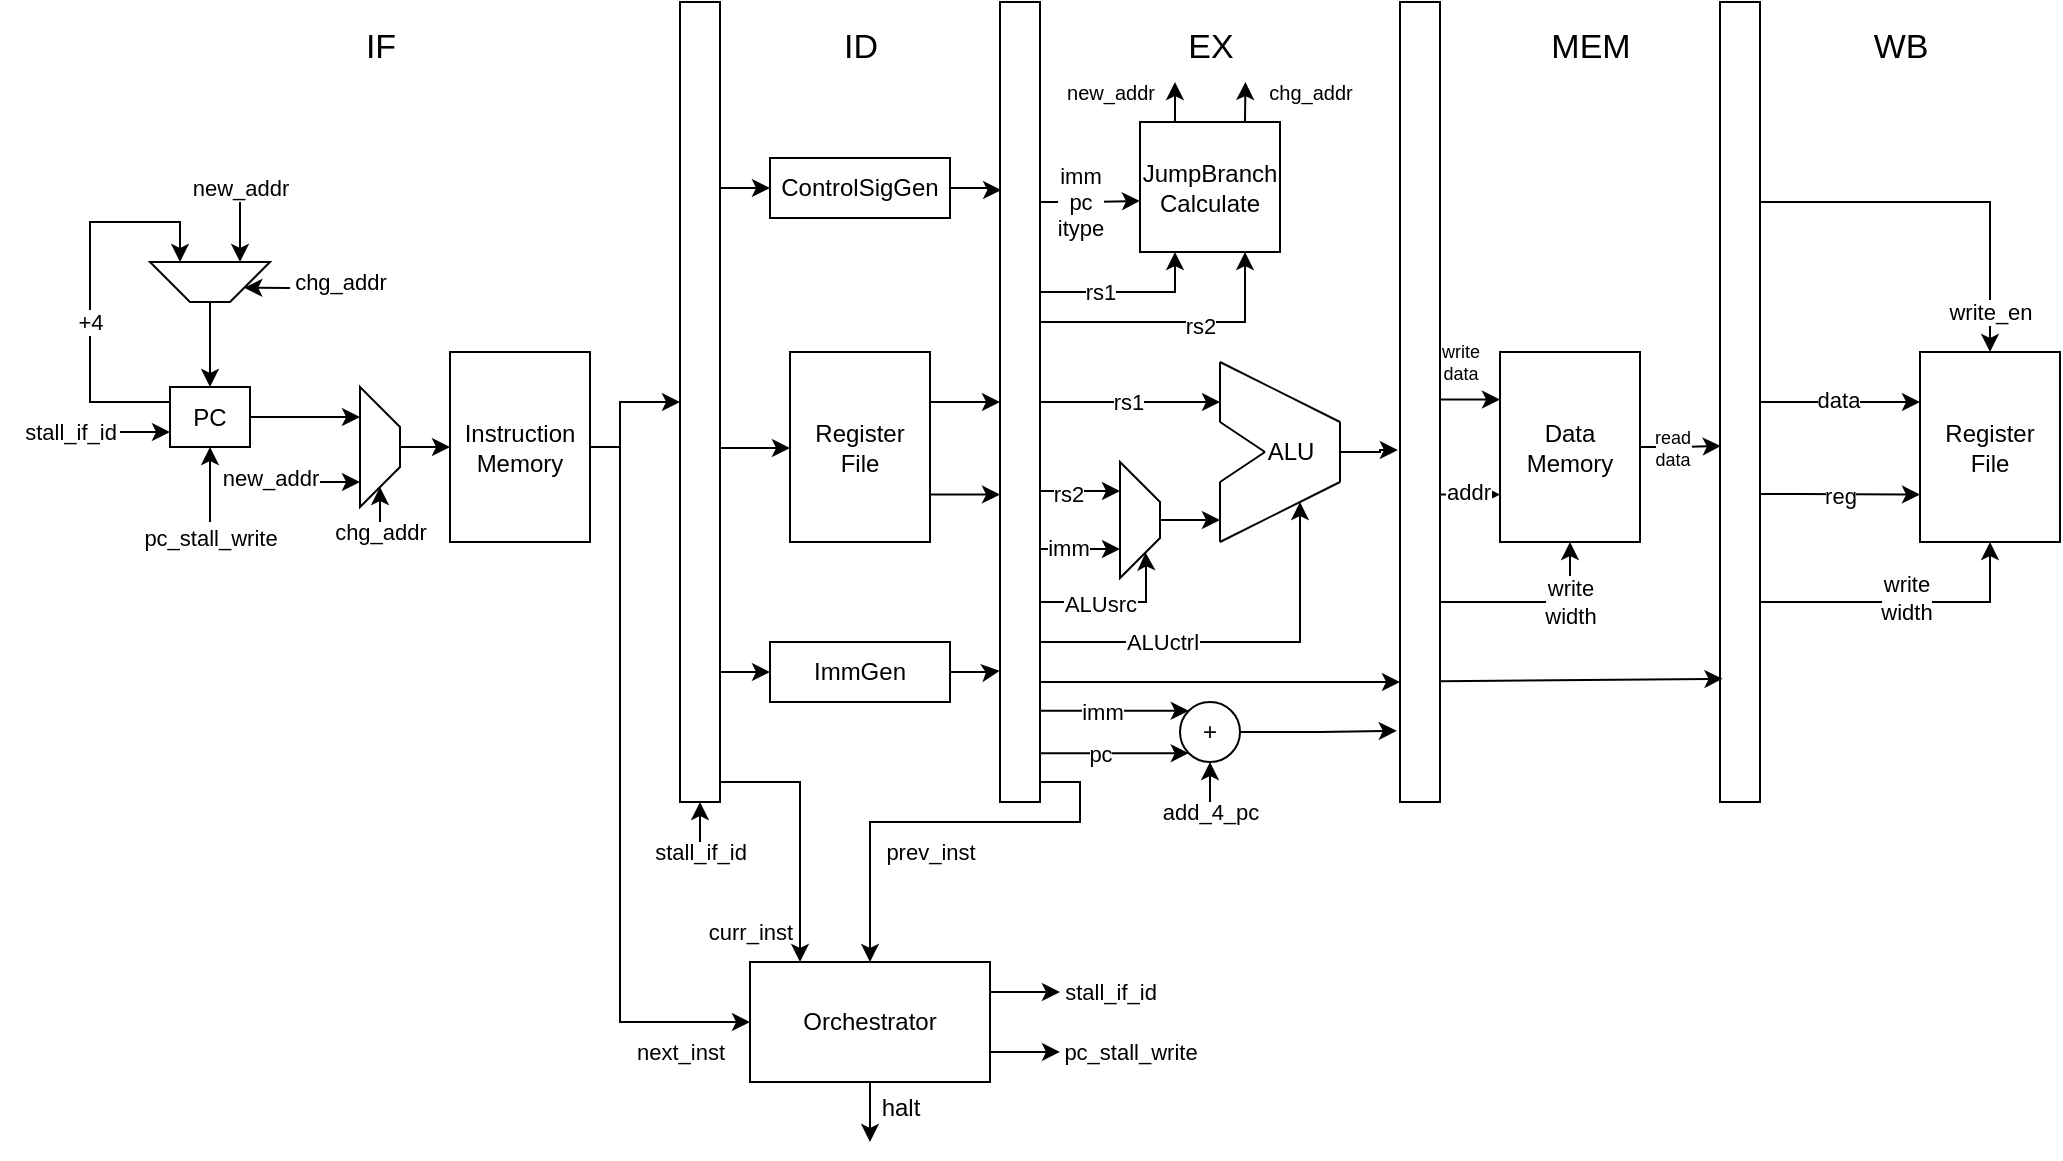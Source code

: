 <mxfile version="22.1.18" type="device" pages="2">
  <diagram name="Page-1" id="x3NtChPYdPju96cAT3KT">
    <mxGraphModel dx="1195" dy="706" grid="1" gridSize="10" guides="1" tooltips="1" connect="1" arrows="1" fold="1" page="1" pageScale="1" pageWidth="850" pageHeight="1100" math="0" shadow="0">
      <root>
        <mxCell id="0" />
        <mxCell id="1" parent="0" />
        <mxCell id="_CwGQs3CNdG5-pA4h3Yu-5" style="edgeStyle=orthogonalEdgeStyle;rounded=0;orthogonalLoop=1;jettySize=auto;html=1;entryX=0.75;entryY=1;entryDx=0;entryDy=0;" parent="1" source="_CwGQs3CNdG5-pA4h3Yu-2" target="_CwGQs3CNdG5-pA4h3Yu-3" edge="1">
          <mxGeometry relative="1" as="geometry">
            <Array as="points">
              <mxPoint x="85" y="360" />
              <mxPoint x="85" y="270" />
              <mxPoint x="130" y="270" />
            </Array>
          </mxGeometry>
        </mxCell>
        <mxCell id="_CwGQs3CNdG5-pA4h3Yu-6" value="+4" style="edgeLabel;html=1;align=center;verticalAlign=middle;resizable=0;points=[];" parent="_CwGQs3CNdG5-pA4h3Yu-5" vertex="1" connectable="0">
          <mxGeometry x="-0.172" relative="1" as="geometry">
            <mxPoint as="offset" />
          </mxGeometry>
        </mxCell>
        <mxCell id="_CwGQs3CNdG5-pA4h3Yu-17" style="edgeStyle=orthogonalEdgeStyle;rounded=0;orthogonalLoop=1;jettySize=auto;html=1;entryX=0.25;entryY=1;entryDx=0;entryDy=0;" parent="1" source="_CwGQs3CNdG5-pA4h3Yu-2" target="_CwGQs3CNdG5-pA4h3Yu-15" edge="1">
          <mxGeometry relative="1" as="geometry" />
        </mxCell>
        <mxCell id="_CwGQs3CNdG5-pA4h3Yu-2" value="PC" style="rounded=0;whiteSpace=wrap;html=1;" parent="1" vertex="1">
          <mxGeometry x="125" y="352.5" width="40" height="30" as="geometry" />
        </mxCell>
        <mxCell id="_CwGQs3CNdG5-pA4h3Yu-14" style="edgeStyle=orthogonalEdgeStyle;rounded=0;orthogonalLoop=1;jettySize=auto;html=1;entryX=0.5;entryY=0;entryDx=0;entryDy=0;" parent="1" source="_CwGQs3CNdG5-pA4h3Yu-3" target="_CwGQs3CNdG5-pA4h3Yu-2" edge="1">
          <mxGeometry relative="1" as="geometry" />
        </mxCell>
        <mxCell id="_CwGQs3CNdG5-pA4h3Yu-3" value="" style="shape=trapezoid;perimeter=trapezoidPerimeter;whiteSpace=wrap;html=1;fixedSize=1;direction=west;" parent="1" vertex="1">
          <mxGeometry x="115" y="290" width="60" height="20" as="geometry" />
        </mxCell>
        <mxCell id="_CwGQs3CNdG5-pA4h3Yu-8" value="" style="endArrow=classic;html=1;rounded=0;entryX=0;entryY=0.75;entryDx=0;entryDy=0;" parent="1" target="_CwGQs3CNdG5-pA4h3Yu-2" edge="1">
          <mxGeometry width="50" height="50" relative="1" as="geometry">
            <mxPoint x="100" y="375" as="sourcePoint" />
            <mxPoint x="125" y="430" as="targetPoint" />
          </mxGeometry>
        </mxCell>
        <mxCell id="_CwGQs3CNdG5-pA4h3Yu-10" value="" style="endArrow=classic;html=1;rounded=0;entryX=0.25;entryY=1;entryDx=0;entryDy=0;" parent="1" target="_CwGQs3CNdG5-pA4h3Yu-3" edge="1">
          <mxGeometry width="50" height="50" relative="1" as="geometry">
            <mxPoint x="160" y="260" as="sourcePoint" />
            <mxPoint x="295" y="260" as="targetPoint" />
          </mxGeometry>
        </mxCell>
        <mxCell id="_CwGQs3CNdG5-pA4h3Yu-11" value="&lt;font style=&quot;font-size: 11px;&quot;&gt;new_addr&lt;/font&gt;" style="text;html=1;align=center;verticalAlign=middle;resizable=0;points=[];autosize=1;strokeColor=none;fillColor=none;fontSize=11;" parent="1" vertex="1">
          <mxGeometry x="125" y="238" width="70" height="30" as="geometry" />
        </mxCell>
        <mxCell id="_CwGQs3CNdG5-pA4h3Yu-12" value="" style="endArrow=classic;html=1;rounded=0;entryX=0;entryY=0.25;entryDx=0;entryDy=0;" parent="1" target="_CwGQs3CNdG5-pA4h3Yu-3" edge="1">
          <mxGeometry width="50" height="50" relative="1" as="geometry">
            <mxPoint x="185" y="303" as="sourcePoint" />
            <mxPoint x="295" y="260" as="targetPoint" />
          </mxGeometry>
        </mxCell>
        <mxCell id="_CwGQs3CNdG5-pA4h3Yu-13" value="&lt;font style=&quot;font-size: 11px;&quot;&gt;chg_addr&lt;/font&gt;" style="text;html=1;align=center;verticalAlign=middle;resizable=0;points=[];autosize=1;strokeColor=none;fillColor=none;" parent="1" vertex="1">
          <mxGeometry x="175" y="285" width="70" height="30" as="geometry" />
        </mxCell>
        <mxCell id="_CwGQs3CNdG5-pA4h3Yu-24" style="edgeStyle=orthogonalEdgeStyle;rounded=0;orthogonalLoop=1;jettySize=auto;html=1;" parent="1" source="_CwGQs3CNdG5-pA4h3Yu-15" target="_CwGQs3CNdG5-pA4h3Yu-23" edge="1">
          <mxGeometry relative="1" as="geometry" />
        </mxCell>
        <mxCell id="_CwGQs3CNdG5-pA4h3Yu-15" value="" style="shape=trapezoid;perimeter=trapezoidPerimeter;whiteSpace=wrap;html=1;fixedSize=1;direction=south;" parent="1" vertex="1">
          <mxGeometry x="220" y="352.5" width="20" height="60" as="geometry" />
        </mxCell>
        <mxCell id="_CwGQs3CNdG5-pA4h3Yu-18" value="" style="endArrow=classic;html=1;rounded=0;entryX=1;entryY=0.5;entryDx=0;entryDy=0;" parent="1" target="_CwGQs3CNdG5-pA4h3Yu-15" edge="1">
          <mxGeometry width="50" height="50" relative="1" as="geometry">
            <mxPoint x="230" y="420" as="sourcePoint" />
            <mxPoint x="179.997" y="517.143" as="targetPoint" />
          </mxGeometry>
        </mxCell>
        <mxCell id="_CwGQs3CNdG5-pA4h3Yu-20" value="&lt;font style=&quot;font-size: 11px;&quot;&gt;chg_addr&lt;/font&gt;" style="text;html=1;align=center;verticalAlign=middle;resizable=0;points=[];autosize=1;strokeColor=none;fillColor=none;" parent="1" vertex="1">
          <mxGeometry x="195" y="410" width="70" height="30" as="geometry" />
        </mxCell>
        <mxCell id="_CwGQs3CNdG5-pA4h3Yu-22" value="&lt;font style=&quot;font-size: 11px;&quot;&gt;new_addr&lt;/font&gt;" style="text;html=1;align=center;verticalAlign=middle;resizable=0;points=[];autosize=1;strokeColor=none;fillColor=none;fontSize=11;" parent="1" vertex="1">
          <mxGeometry x="140" y="382.5" width="70" height="30" as="geometry" />
        </mxCell>
        <mxCell id="_CwGQs3CNdG5-pA4h3Yu-53" style="edgeStyle=orthogonalEdgeStyle;rounded=0;orthogonalLoop=1;jettySize=auto;html=1;" parent="1" source="_CwGQs3CNdG5-pA4h3Yu-23" target="_CwGQs3CNdG5-pA4h3Yu-46" edge="1">
          <mxGeometry relative="1" as="geometry">
            <Array as="points">
              <mxPoint x="350" y="383" />
              <mxPoint x="350" y="360" />
            </Array>
          </mxGeometry>
        </mxCell>
        <mxCell id="_CwGQs3CNdG5-pA4h3Yu-54" style="edgeStyle=orthogonalEdgeStyle;rounded=0;orthogonalLoop=1;jettySize=auto;html=1;exitX=1;exitY=0.5;exitDx=0;exitDy=0;entryX=0;entryY=0.5;entryDx=0;entryDy=0;" parent="1" source="_CwGQs3CNdG5-pA4h3Yu-23" target="_CwGQs3CNdG5-pA4h3Yu-52" edge="1">
          <mxGeometry relative="1" as="geometry">
            <Array as="points">
              <mxPoint x="350" y="383" />
              <mxPoint x="350" y="670" />
            </Array>
          </mxGeometry>
        </mxCell>
        <mxCell id="_CwGQs3CNdG5-pA4h3Yu-23" value="Instruction&lt;br&gt;Memory" style="rounded=0;whiteSpace=wrap;html=1;" parent="1" vertex="1">
          <mxGeometry x="265" y="335" width="70" height="95" as="geometry" />
        </mxCell>
        <mxCell id="_CwGQs3CNdG5-pA4h3Yu-71" style="edgeStyle=orthogonalEdgeStyle;rounded=0;orthogonalLoop=1;jettySize=auto;html=1;exitX=1;exitY=0.25;exitDx=0;exitDy=0;" parent="1" source="_CwGQs3CNdG5-pA4h3Yu-25" target="_CwGQs3CNdG5-pA4h3Yu-47" edge="1">
          <mxGeometry relative="1" as="geometry">
            <Array as="points">
              <mxPoint x="500" y="360" />
            </Array>
          </mxGeometry>
        </mxCell>
        <mxCell id="_CwGQs3CNdG5-pA4h3Yu-25" value="Register&lt;br&gt;File" style="rounded=0;whiteSpace=wrap;html=1;" parent="1" vertex="1">
          <mxGeometry x="435" y="335" width="70" height="95" as="geometry" />
        </mxCell>
        <mxCell id="_CwGQs3CNdG5-pA4h3Yu-26" value="ControlSigGen" style="rounded=0;whiteSpace=wrap;html=1;" parent="1" vertex="1">
          <mxGeometry x="425" y="238" width="90" height="30" as="geometry" />
        </mxCell>
        <mxCell id="_CwGQs3CNdG5-pA4h3Yu-27" value="ImmGen" style="rounded=0;whiteSpace=wrap;html=1;" parent="1" vertex="1">
          <mxGeometry x="425" y="480" width="90" height="30" as="geometry" />
        </mxCell>
        <mxCell id="_CwGQs3CNdG5-pA4h3Yu-38" value="" style="group" parent="1" vertex="1" connectable="0">
          <mxGeometry x="650" y="340" width="60" height="90" as="geometry" />
        </mxCell>
        <mxCell id="_CwGQs3CNdG5-pA4h3Yu-29" value="" style="endArrow=none;html=1;rounded=0;" parent="_CwGQs3CNdG5-pA4h3Yu-38" edge="1">
          <mxGeometry width="50" height="50" relative="1" as="geometry">
            <mxPoint x="4.263e-13" y="90" as="sourcePoint" />
            <mxPoint x="60" y="60" as="targetPoint" />
          </mxGeometry>
        </mxCell>
        <mxCell id="_CwGQs3CNdG5-pA4h3Yu-30" value="" style="endArrow=none;html=1;rounded=0;" parent="_CwGQs3CNdG5-pA4h3Yu-38" edge="1">
          <mxGeometry width="50" height="50" relative="1" as="geometry">
            <mxPoint x="60" y="30" as="sourcePoint" />
            <mxPoint as="targetPoint" />
          </mxGeometry>
        </mxCell>
        <mxCell id="_CwGQs3CNdG5-pA4h3Yu-31" value="" style="endArrow=none;html=1;rounded=0;" parent="_CwGQs3CNdG5-pA4h3Yu-38" edge="1">
          <mxGeometry width="50" height="50" relative="1" as="geometry">
            <mxPoint y="30" as="sourcePoint" />
            <mxPoint x="4.263e-13" as="targetPoint" />
          </mxGeometry>
        </mxCell>
        <mxCell id="_CwGQs3CNdG5-pA4h3Yu-32" value="" style="endArrow=none;html=1;rounded=0;" parent="_CwGQs3CNdG5-pA4h3Yu-38" edge="1">
          <mxGeometry width="50" height="50" relative="1" as="geometry">
            <mxPoint x="4.263e-13" y="90" as="sourcePoint" />
            <mxPoint x="4.263e-13" y="60" as="targetPoint" />
          </mxGeometry>
        </mxCell>
        <mxCell id="_CwGQs3CNdG5-pA4h3Yu-33" value="" style="endArrow=none;html=1;rounded=0;" parent="_CwGQs3CNdG5-pA4h3Yu-38" edge="1">
          <mxGeometry width="50" height="50" relative="1" as="geometry">
            <mxPoint x="60" y="60" as="sourcePoint" />
            <mxPoint x="60" y="30" as="targetPoint" />
          </mxGeometry>
        </mxCell>
        <mxCell id="_CwGQs3CNdG5-pA4h3Yu-34" value="" style="endArrow=none;html=1;rounded=0;" parent="_CwGQs3CNdG5-pA4h3Yu-38" edge="1">
          <mxGeometry width="50" height="50" relative="1" as="geometry">
            <mxPoint x="22.5" y="45" as="sourcePoint" />
            <mxPoint y="30" as="targetPoint" />
          </mxGeometry>
        </mxCell>
        <mxCell id="_CwGQs3CNdG5-pA4h3Yu-35" value="" style="endArrow=none;html=1;rounded=0;" parent="_CwGQs3CNdG5-pA4h3Yu-38" edge="1">
          <mxGeometry width="50" height="50" relative="1" as="geometry">
            <mxPoint y="60" as="sourcePoint" />
            <mxPoint x="22.5" y="45" as="targetPoint" />
          </mxGeometry>
        </mxCell>
        <mxCell id="_CwGQs3CNdG5-pA4h3Yu-40" value="ALU" style="text;html=1;align=center;verticalAlign=middle;resizable=0;points=[];autosize=1;strokeColor=none;fillColor=none;" parent="_CwGQs3CNdG5-pA4h3Yu-38" vertex="1">
          <mxGeometry x="10" y="30" width="50" height="30" as="geometry" />
        </mxCell>
        <mxCell id="_CwGQs3CNdG5-pA4h3Yu-39" value="" style="endArrow=classic;html=1;rounded=0;entryX=0.75;entryY=1;entryDx=0;entryDy=0;" parent="1" edge="1">
          <mxGeometry width="50" height="50" relative="1" as="geometry">
            <mxPoint x="200" y="400" as="sourcePoint" />
            <mxPoint x="220" y="400" as="targetPoint" />
          </mxGeometry>
        </mxCell>
        <mxCell id="_CwGQs3CNdG5-pA4h3Yu-79" style="edgeStyle=orthogonalEdgeStyle;rounded=0;orthogonalLoop=1;jettySize=auto;html=1;" parent="1" source="_CwGQs3CNdG5-pA4h3Yu-41" edge="1">
          <mxGeometry relative="1" as="geometry">
            <mxPoint x="650" y="419.0" as="targetPoint" />
          </mxGeometry>
        </mxCell>
        <mxCell id="_CwGQs3CNdG5-pA4h3Yu-41" value="" style="shape=trapezoid;perimeter=trapezoidPerimeter;whiteSpace=wrap;html=1;fixedSize=1;direction=south;" parent="1" vertex="1">
          <mxGeometry x="600" y="390" width="20" height="58" as="geometry" />
        </mxCell>
        <mxCell id="_CwGQs3CNdG5-pA4h3Yu-143" style="edgeStyle=orthogonalEdgeStyle;rounded=0;orthogonalLoop=1;jettySize=auto;html=1;exitX=0.25;exitY=0;exitDx=0;exitDy=0;" parent="1" source="_CwGQs3CNdG5-pA4h3Yu-42" edge="1">
          <mxGeometry relative="1" as="geometry">
            <mxPoint x="627.476" y="200" as="targetPoint" />
          </mxGeometry>
        </mxCell>
        <mxCell id="_CwGQs3CNdG5-pA4h3Yu-144" style="edgeStyle=orthogonalEdgeStyle;rounded=0;orthogonalLoop=1;jettySize=auto;html=1;exitX=0.75;exitY=0;exitDx=0;exitDy=0;" parent="1" source="_CwGQs3CNdG5-pA4h3Yu-42" edge="1">
          <mxGeometry relative="1" as="geometry">
            <mxPoint x="662.714" y="200" as="targetPoint" />
          </mxGeometry>
        </mxCell>
        <mxCell id="_CwGQs3CNdG5-pA4h3Yu-42" value="JumpBranch&lt;br&gt;Calculate" style="rounded=0;whiteSpace=wrap;html=1;" parent="1" vertex="1">
          <mxGeometry x="610" y="220" width="70" height="65" as="geometry" />
        </mxCell>
        <mxCell id="_CwGQs3CNdG5-pA4h3Yu-44" value="Data Memory" style="rounded=0;whiteSpace=wrap;html=1;" parent="1" vertex="1">
          <mxGeometry x="790" y="335" width="70" height="95" as="geometry" />
        </mxCell>
        <mxCell id="_CwGQs3CNdG5-pA4h3Yu-45" value="Register&lt;br&gt;File" style="rounded=0;whiteSpace=wrap;html=1;" parent="1" vertex="1">
          <mxGeometry x="1000" y="335" width="70" height="95" as="geometry" />
        </mxCell>
        <mxCell id="_CwGQs3CNdG5-pA4h3Yu-62" style="edgeStyle=orthogonalEdgeStyle;rounded=0;orthogonalLoop=1;jettySize=auto;html=1;" parent="1" source="_CwGQs3CNdG5-pA4h3Yu-46" target="_CwGQs3CNdG5-pA4h3Yu-52" edge="1">
          <mxGeometry relative="1" as="geometry">
            <Array as="points">
              <mxPoint x="440" y="550" />
            </Array>
          </mxGeometry>
        </mxCell>
        <mxCell id="_CwGQs3CNdG5-pA4h3Yu-65" style="edgeStyle=orthogonalEdgeStyle;rounded=0;orthogonalLoop=1;jettySize=auto;html=1;" parent="1" source="_CwGQs3CNdG5-pA4h3Yu-46" target="_CwGQs3CNdG5-pA4h3Yu-27" edge="1">
          <mxGeometry relative="1" as="geometry">
            <Array as="points">
              <mxPoint x="410" y="495" />
              <mxPoint x="410" y="495" />
            </Array>
          </mxGeometry>
        </mxCell>
        <mxCell id="_CwGQs3CNdG5-pA4h3Yu-68" style="edgeStyle=orthogonalEdgeStyle;rounded=0;orthogonalLoop=1;jettySize=auto;html=1;" parent="1" source="_CwGQs3CNdG5-pA4h3Yu-46" target="_CwGQs3CNdG5-pA4h3Yu-25" edge="1">
          <mxGeometry relative="1" as="geometry">
            <mxPoint x="440" y="380" as="targetPoint" />
            <Array as="points">
              <mxPoint x="410" y="383" />
              <mxPoint x="410" y="383" />
            </Array>
          </mxGeometry>
        </mxCell>
        <mxCell id="_CwGQs3CNdG5-pA4h3Yu-74" style="edgeStyle=orthogonalEdgeStyle;rounded=0;orthogonalLoop=1;jettySize=auto;html=1;" parent="1" source="_CwGQs3CNdG5-pA4h3Yu-46" target="_CwGQs3CNdG5-pA4h3Yu-26" edge="1">
          <mxGeometry relative="1" as="geometry">
            <Array as="points">
              <mxPoint x="420" y="253" />
              <mxPoint x="420" y="253" />
            </Array>
          </mxGeometry>
        </mxCell>
        <mxCell id="_CwGQs3CNdG5-pA4h3Yu-46" value="" style="rounded=0;whiteSpace=wrap;html=1;" parent="1" vertex="1">
          <mxGeometry x="380" y="160" width="20" height="400" as="geometry" />
        </mxCell>
        <mxCell id="_CwGQs3CNdG5-pA4h3Yu-73" style="edgeStyle=orthogonalEdgeStyle;rounded=0;orthogonalLoop=1;jettySize=auto;html=1;" parent="1" source="_CwGQs3CNdG5-pA4h3Yu-47" edge="1">
          <mxGeometry relative="1" as="geometry">
            <mxPoint x="650" y="360" as="targetPoint" />
          </mxGeometry>
        </mxCell>
        <mxCell id="_CwGQs3CNdG5-pA4h3Yu-94" value="rs1" style="edgeLabel;html=1;align=center;verticalAlign=middle;resizable=0;points=[];" parent="_CwGQs3CNdG5-pA4h3Yu-73" vertex="1" connectable="0">
          <mxGeometry x="-0.044" relative="1" as="geometry">
            <mxPoint as="offset" />
          </mxGeometry>
        </mxCell>
        <mxCell id="_CwGQs3CNdG5-pA4h3Yu-77" style="edgeStyle=orthogonalEdgeStyle;rounded=0;orthogonalLoop=1;jettySize=auto;html=1;entryX=0.25;entryY=1;entryDx=0;entryDy=0;" parent="1" source="_CwGQs3CNdG5-pA4h3Yu-47" target="_CwGQs3CNdG5-pA4h3Yu-41" edge="1">
          <mxGeometry relative="1" as="geometry">
            <Array as="points">
              <mxPoint x="580" y="405" />
            </Array>
          </mxGeometry>
        </mxCell>
        <mxCell id="_CwGQs3CNdG5-pA4h3Yu-95" value="rs2" style="edgeLabel;html=1;align=center;verticalAlign=middle;resizable=0;points=[];" parent="_CwGQs3CNdG5-pA4h3Yu-77" vertex="1" connectable="0">
          <mxGeometry x="-0.321" y="-1" relative="1" as="geometry">
            <mxPoint as="offset" />
          </mxGeometry>
        </mxCell>
        <mxCell id="_CwGQs3CNdG5-pA4h3Yu-78" style="edgeStyle=orthogonalEdgeStyle;rounded=0;orthogonalLoop=1;jettySize=auto;html=1;entryX=0.75;entryY=1;entryDx=0;entryDy=0;" parent="1" source="_CwGQs3CNdG5-pA4h3Yu-47" target="_CwGQs3CNdG5-pA4h3Yu-41" edge="1">
          <mxGeometry relative="1" as="geometry">
            <Array as="points">
              <mxPoint x="580" y="434" />
            </Array>
          </mxGeometry>
        </mxCell>
        <mxCell id="_CwGQs3CNdG5-pA4h3Yu-97" value="imm" style="edgeLabel;html=1;align=center;verticalAlign=middle;resizable=0;points=[];" parent="_CwGQs3CNdG5-pA4h3Yu-78" vertex="1" connectable="0">
          <mxGeometry x="-0.321" y="1" relative="1" as="geometry">
            <mxPoint as="offset" />
          </mxGeometry>
        </mxCell>
        <mxCell id="_CwGQs3CNdG5-pA4h3Yu-80" style="edgeStyle=orthogonalEdgeStyle;rounded=0;orthogonalLoop=1;jettySize=auto;html=1;exitX=1;exitY=0.75;exitDx=0;exitDy=0;entryX=1;entryY=0.25;entryDx=0;entryDy=0;" parent="1" source="_CwGQs3CNdG5-pA4h3Yu-47" target="_CwGQs3CNdG5-pA4h3Yu-41" edge="1">
          <mxGeometry relative="1" as="geometry">
            <Array as="points">
              <mxPoint x="613" y="460" />
              <mxPoint x="613" y="440" />
              <mxPoint x="613" y="440" />
            </Array>
          </mxGeometry>
        </mxCell>
        <mxCell id="_CwGQs3CNdG5-pA4h3Yu-99" value="ALUsrc" style="edgeLabel;html=1;align=center;verticalAlign=middle;resizable=0;points=[];" parent="_CwGQs3CNdG5-pA4h3Yu-80" vertex="1" connectable="0">
          <mxGeometry x="-0.593" y="-1" relative="1" as="geometry">
            <mxPoint x="14" as="offset" />
          </mxGeometry>
        </mxCell>
        <mxCell id="_CwGQs3CNdG5-pA4h3Yu-82" style="edgeStyle=orthogonalEdgeStyle;rounded=0;orthogonalLoop=1;jettySize=auto;html=1;exitX=1;exitY=0.75;exitDx=0;exitDy=0;" parent="1" source="_CwGQs3CNdG5-pA4h3Yu-47" edge="1">
          <mxGeometry relative="1" as="geometry">
            <mxPoint x="690" y="410" as="targetPoint" />
            <Array as="points">
              <mxPoint x="560" y="480" />
              <mxPoint x="690" y="480" />
            </Array>
          </mxGeometry>
        </mxCell>
        <mxCell id="_CwGQs3CNdG5-pA4h3Yu-100" value="ALUctrl" style="edgeLabel;html=1;align=center;verticalAlign=middle;resizable=0;points=[];" parent="_CwGQs3CNdG5-pA4h3Yu-82" vertex="1" connectable="0">
          <mxGeometry x="-0.659" relative="1" as="geometry">
            <mxPoint x="43" as="offset" />
          </mxGeometry>
        </mxCell>
        <mxCell id="_CwGQs3CNdG5-pA4h3Yu-83" style="edgeStyle=orthogonalEdgeStyle;rounded=0;orthogonalLoop=1;jettySize=auto;html=1;exitX=1;exitY=0.75;exitDx=0;exitDy=0;entryX=0;entryY=0;entryDx=0;entryDy=0;" parent="1" source="_CwGQs3CNdG5-pA4h3Yu-47" target="_CwGQs3CNdG5-pA4h3Yu-50" edge="1">
          <mxGeometry relative="1" as="geometry">
            <Array as="points">
              <mxPoint x="560" y="514" />
            </Array>
          </mxGeometry>
        </mxCell>
        <mxCell id="_CwGQs3CNdG5-pA4h3Yu-101" value="imm" style="edgeLabel;html=1;align=center;verticalAlign=middle;resizable=0;points=[];" parent="_CwGQs3CNdG5-pA4h3Yu-83" vertex="1" connectable="0">
          <mxGeometry x="0.324" relative="1" as="geometry">
            <mxPoint as="offset" />
          </mxGeometry>
        </mxCell>
        <mxCell id="_CwGQs3CNdG5-pA4h3Yu-84" style="edgeStyle=orthogonalEdgeStyle;rounded=0;orthogonalLoop=1;jettySize=auto;html=1;exitX=1;exitY=0.75;exitDx=0;exitDy=0;entryX=0;entryY=1;entryDx=0;entryDy=0;" parent="1" source="_CwGQs3CNdG5-pA4h3Yu-47" target="_CwGQs3CNdG5-pA4h3Yu-50" edge="1">
          <mxGeometry relative="1" as="geometry">
            <Array as="points">
              <mxPoint x="560" y="536" />
            </Array>
          </mxGeometry>
        </mxCell>
        <mxCell id="_CwGQs3CNdG5-pA4h3Yu-102" value="pc" style="edgeLabel;html=1;align=center;verticalAlign=middle;resizable=0;points=[];" parent="_CwGQs3CNdG5-pA4h3Yu-84" vertex="1" connectable="0">
          <mxGeometry x="0.352" relative="1" as="geometry">
            <mxPoint x="4" as="offset" />
          </mxGeometry>
        </mxCell>
        <mxCell id="_CwGQs3CNdG5-pA4h3Yu-89" style="edgeStyle=orthogonalEdgeStyle;rounded=0;orthogonalLoop=1;jettySize=auto;html=1;exitX=1;exitY=0.25;exitDx=0;exitDy=0;entryX=0.25;entryY=1;entryDx=0;entryDy=0;" parent="1" source="_CwGQs3CNdG5-pA4h3Yu-47" target="_CwGQs3CNdG5-pA4h3Yu-42" edge="1">
          <mxGeometry relative="1" as="geometry">
            <Array as="points">
              <mxPoint x="560" y="305" />
              <mxPoint x="628" y="305" />
            </Array>
          </mxGeometry>
        </mxCell>
        <mxCell id="_CwGQs3CNdG5-pA4h3Yu-92" value="rs1" style="edgeLabel;html=1;align=center;verticalAlign=middle;resizable=0;points=[];" parent="_CwGQs3CNdG5-pA4h3Yu-89" vertex="1" connectable="0">
          <mxGeometry x="0.13" relative="1" as="geometry">
            <mxPoint as="offset" />
          </mxGeometry>
        </mxCell>
        <mxCell id="_CwGQs3CNdG5-pA4h3Yu-90" value="" style="edgeStyle=orthogonalEdgeStyle;rounded=0;orthogonalLoop=1;jettySize=auto;html=1;exitX=1;exitY=0.25;exitDx=0;exitDy=0;entryX=0.75;entryY=1;entryDx=0;entryDy=0;" parent="1" source="_CwGQs3CNdG5-pA4h3Yu-47" target="_CwGQs3CNdG5-pA4h3Yu-42" edge="1">
          <mxGeometry relative="1" as="geometry">
            <Array as="points">
              <mxPoint x="560" y="320" />
              <mxPoint x="663" y="320" />
            </Array>
          </mxGeometry>
        </mxCell>
        <mxCell id="_CwGQs3CNdG5-pA4h3Yu-93" value="rs2" style="edgeLabel;html=1;align=center;verticalAlign=middle;resizable=0;points=[];" parent="_CwGQs3CNdG5-pA4h3Yu-90" vertex="1" connectable="0">
          <mxGeometry x="0.378" y="-2" relative="1" as="geometry">
            <mxPoint x="4" as="offset" />
          </mxGeometry>
        </mxCell>
        <mxCell id="_CwGQs3CNdG5-pA4h3Yu-47" value="" style="rounded=0;whiteSpace=wrap;html=1;" parent="1" vertex="1">
          <mxGeometry x="540" y="160" width="20" height="400" as="geometry" />
        </mxCell>
        <mxCell id="_CwGQs3CNdG5-pA4h3Yu-104" style="edgeStyle=orthogonalEdgeStyle;rounded=0;orthogonalLoop=1;jettySize=auto;html=1;exitX=1;exitY=0.75;exitDx=0;exitDy=0;entryX=0.5;entryY=1;entryDx=0;entryDy=0;" parent="1" source="_CwGQs3CNdG5-pA4h3Yu-48" target="_CwGQs3CNdG5-pA4h3Yu-44" edge="1">
          <mxGeometry relative="1" as="geometry">
            <Array as="points">
              <mxPoint x="825" y="460" />
            </Array>
          </mxGeometry>
        </mxCell>
        <mxCell id="_CwGQs3CNdG5-pA4h3Yu-117" value="write&lt;br&gt;width" style="edgeLabel;html=1;align=center;verticalAlign=middle;resizable=0;points=[];" parent="_CwGQs3CNdG5-pA4h3Yu-104" vertex="1" connectable="0">
          <mxGeometry x="0.6" y="2" relative="1" as="geometry">
            <mxPoint x="2" y="11" as="offset" />
          </mxGeometry>
        </mxCell>
        <mxCell id="_CwGQs3CNdG5-pA4h3Yu-108" style="edgeStyle=orthogonalEdgeStyle;rounded=0;orthogonalLoop=1;jettySize=auto;html=1;entryX=0;entryY=0.25;entryDx=0;entryDy=0;" parent="1" source="_CwGQs3CNdG5-pA4h3Yu-48" target="_CwGQs3CNdG5-pA4h3Yu-44" edge="1">
          <mxGeometry relative="1" as="geometry">
            <Array as="points">
              <mxPoint x="780" y="359" />
            </Array>
          </mxGeometry>
        </mxCell>
        <mxCell id="_CwGQs3CNdG5-pA4h3Yu-110" value="write&lt;br style=&quot;font-size: 9px;&quot;&gt;data" style="edgeLabel;html=1;align=center;verticalAlign=middle;resizable=0;points=[];fontSize=9;" parent="_CwGQs3CNdG5-pA4h3Yu-108" vertex="1" connectable="0">
          <mxGeometry x="-0.533" y="2" relative="1" as="geometry">
            <mxPoint x="3" y="-17" as="offset" />
          </mxGeometry>
        </mxCell>
        <mxCell id="_CwGQs3CNdG5-pA4h3Yu-109" style="edgeStyle=orthogonalEdgeStyle;rounded=0;orthogonalLoop=1;jettySize=auto;html=1;entryX=0;entryY=0.75;entryDx=0;entryDy=0;" parent="1" source="_CwGQs3CNdG5-pA4h3Yu-48" target="_CwGQs3CNdG5-pA4h3Yu-44" edge="1">
          <mxGeometry relative="1" as="geometry">
            <Array as="points">
              <mxPoint x="780" y="406" />
            </Array>
          </mxGeometry>
        </mxCell>
        <mxCell id="_CwGQs3CNdG5-pA4h3Yu-111" value="addr" style="edgeLabel;html=1;align=center;verticalAlign=middle;resizable=0;points=[];" parent="_CwGQs3CNdG5-pA4h3Yu-109" vertex="1" connectable="0">
          <mxGeometry x="-0.089" y="2" relative="1" as="geometry">
            <mxPoint as="offset" />
          </mxGeometry>
        </mxCell>
        <mxCell id="_CwGQs3CNdG5-pA4h3Yu-48" value="" style="rounded=0;whiteSpace=wrap;html=1;" parent="1" vertex="1">
          <mxGeometry x="740" y="160" width="20" height="400" as="geometry" />
        </mxCell>
        <mxCell id="_CwGQs3CNdG5-pA4h3Yu-50" value="+" style="ellipse;whiteSpace=wrap;html=1;aspect=fixed;" parent="1" vertex="1">
          <mxGeometry x="630" y="510" width="30" height="30" as="geometry" />
        </mxCell>
        <mxCell id="_CwGQs3CNdG5-pA4h3Yu-112" style="edgeStyle=orthogonalEdgeStyle;rounded=0;orthogonalLoop=1;jettySize=auto;html=1;exitX=1;exitY=0.25;exitDx=0;exitDy=0;entryX=0.5;entryY=0;entryDx=0;entryDy=0;" parent="1" source="_CwGQs3CNdG5-pA4h3Yu-51" target="_CwGQs3CNdG5-pA4h3Yu-45" edge="1">
          <mxGeometry relative="1" as="geometry" />
        </mxCell>
        <mxCell id="_CwGQs3CNdG5-pA4h3Yu-113" value="write_en" style="edgeLabel;html=1;align=center;verticalAlign=middle;resizable=0;points=[];" parent="_CwGQs3CNdG5-pA4h3Yu-112" vertex="1" connectable="0">
          <mxGeometry x="-0.053" y="1" relative="1" as="geometry">
            <mxPoint x="25" y="56" as="offset" />
          </mxGeometry>
        </mxCell>
        <mxCell id="_CwGQs3CNdG5-pA4h3Yu-114" style="edgeStyle=orthogonalEdgeStyle;rounded=0;orthogonalLoop=1;jettySize=auto;html=1;entryX=0;entryY=0.75;entryDx=0;entryDy=0;" parent="1" source="_CwGQs3CNdG5-pA4h3Yu-51" target="_CwGQs3CNdG5-pA4h3Yu-45" edge="1">
          <mxGeometry relative="1" as="geometry">
            <Array as="points">
              <mxPoint x="940" y="406" />
              <mxPoint x="940" y="406" />
            </Array>
          </mxGeometry>
        </mxCell>
        <mxCell id="_CwGQs3CNdG5-pA4h3Yu-115" value="reg" style="edgeLabel;html=1;align=center;verticalAlign=middle;resizable=0;points=[];" parent="_CwGQs3CNdG5-pA4h3Yu-114" vertex="1" connectable="0">
          <mxGeometry x="0.0" y="-1" relative="1" as="geometry">
            <mxPoint as="offset" />
          </mxGeometry>
        </mxCell>
        <mxCell id="_CwGQs3CNdG5-pA4h3Yu-118" style="edgeStyle=orthogonalEdgeStyle;rounded=0;orthogonalLoop=1;jettySize=auto;html=1;exitX=1;exitY=0.75;exitDx=0;exitDy=0;entryX=0.5;entryY=1;entryDx=0;entryDy=0;" parent="1" source="_CwGQs3CNdG5-pA4h3Yu-51" target="_CwGQs3CNdG5-pA4h3Yu-45" edge="1">
          <mxGeometry relative="1" as="geometry">
            <Array as="points">
              <mxPoint x="1035" y="460" />
            </Array>
          </mxGeometry>
        </mxCell>
        <mxCell id="_CwGQs3CNdG5-pA4h3Yu-119" value="write&lt;br&gt;width" style="edgeLabel;html=1;align=center;verticalAlign=middle;resizable=0;points=[];" parent="_CwGQs3CNdG5-pA4h3Yu-118" vertex="1" connectable="0">
          <mxGeometry y="2" relative="1" as="geometry">
            <mxPoint as="offset" />
          </mxGeometry>
        </mxCell>
        <mxCell id="_CwGQs3CNdG5-pA4h3Yu-122" style="edgeStyle=orthogonalEdgeStyle;rounded=0;orthogonalLoop=1;jettySize=auto;html=1;" parent="1" source="_CwGQs3CNdG5-pA4h3Yu-51" edge="1">
          <mxGeometry relative="1" as="geometry">
            <mxPoint x="1000" y="360" as="targetPoint" />
            <Array as="points">
              <mxPoint x="1000" y="360" />
            </Array>
          </mxGeometry>
        </mxCell>
        <mxCell id="_CwGQs3CNdG5-pA4h3Yu-123" value="data" style="edgeLabel;html=1;align=center;verticalAlign=middle;resizable=0;points=[];" parent="_CwGQs3CNdG5-pA4h3Yu-122" vertex="1" connectable="0">
          <mxGeometry x="-0.035" y="1" relative="1" as="geometry">
            <mxPoint as="offset" />
          </mxGeometry>
        </mxCell>
        <mxCell id="_CwGQs3CNdG5-pA4h3Yu-51" value="" style="rounded=0;whiteSpace=wrap;html=1;" parent="1" vertex="1">
          <mxGeometry x="900" y="160" width="20" height="400" as="geometry" />
        </mxCell>
        <mxCell id="_CwGQs3CNdG5-pA4h3Yu-120" style="edgeStyle=orthogonalEdgeStyle;rounded=0;orthogonalLoop=1;jettySize=auto;html=1;" parent="1" source="_CwGQs3CNdG5-pA4h3Yu-52" edge="1">
          <mxGeometry relative="1" as="geometry">
            <mxPoint x="475" y="730" as="targetPoint" />
          </mxGeometry>
        </mxCell>
        <mxCell id="RhCOx3ZzH4XK4ioT9CGd-4" style="edgeStyle=orthogonalEdgeStyle;rounded=0;orthogonalLoop=1;jettySize=auto;html=1;exitX=1;exitY=0.25;exitDx=0;exitDy=0;" parent="1" source="_CwGQs3CNdG5-pA4h3Yu-52" edge="1">
          <mxGeometry relative="1" as="geometry">
            <mxPoint x="570.0" y="655.31" as="targetPoint" />
          </mxGeometry>
        </mxCell>
        <mxCell id="RhCOx3ZzH4XK4ioT9CGd-5" style="edgeStyle=orthogonalEdgeStyle;rounded=0;orthogonalLoop=1;jettySize=auto;html=1;exitX=1;exitY=0.75;exitDx=0;exitDy=0;" parent="1" source="_CwGQs3CNdG5-pA4h3Yu-52" edge="1">
          <mxGeometry relative="1" as="geometry">
            <mxPoint x="570.0" y="684.966" as="targetPoint" />
          </mxGeometry>
        </mxCell>
        <mxCell id="_CwGQs3CNdG5-pA4h3Yu-52" value="Orchestrator" style="rounded=0;whiteSpace=wrap;html=1;" parent="1" vertex="1">
          <mxGeometry x="415" y="640" width="120" height="60" as="geometry" />
        </mxCell>
        <mxCell id="_CwGQs3CNdG5-pA4h3Yu-55" value="" style="endArrow=classic;html=1;rounded=0;entryX=0.5;entryY=1;entryDx=0;entryDy=0;" parent="1" target="_CwGQs3CNdG5-pA4h3Yu-46" edge="1">
          <mxGeometry width="50" height="50" relative="1" as="geometry">
            <mxPoint x="390" y="580" as="sourcePoint" />
            <mxPoint x="415" y="570" as="targetPoint" />
          </mxGeometry>
        </mxCell>
        <mxCell id="_CwGQs3CNdG5-pA4h3Yu-56" value="&lt;font style=&quot;font-size: 11px;&quot;&gt;stall_if_id&lt;/font&gt;" style="text;html=1;align=center;verticalAlign=middle;resizable=0;points=[];autosize=1;strokeColor=none;fillColor=none;" parent="1" vertex="1">
          <mxGeometry x="355" y="570" width="70" height="30" as="geometry" />
        </mxCell>
        <mxCell id="_CwGQs3CNdG5-pA4h3Yu-64" value="&lt;font style=&quot;font-size: 11px;&quot;&gt;curr_inst&lt;/font&gt;" style="text;html=1;align=center;verticalAlign=middle;resizable=0;points=[];autosize=1;strokeColor=none;fillColor=none;" parent="1" vertex="1">
          <mxGeometry x="380" y="610" width="70" height="30" as="geometry" />
        </mxCell>
        <mxCell id="_CwGQs3CNdG5-pA4h3Yu-67" style="edgeStyle=orthogonalEdgeStyle;rounded=0;orthogonalLoop=1;jettySize=auto;html=1;entryX=-0.009;entryY=0.836;entryDx=0;entryDy=0;entryPerimeter=0;" parent="1" source="_CwGQs3CNdG5-pA4h3Yu-27" target="_CwGQs3CNdG5-pA4h3Yu-47" edge="1">
          <mxGeometry relative="1" as="geometry" />
        </mxCell>
        <mxCell id="_CwGQs3CNdG5-pA4h3Yu-72" style="edgeStyle=orthogonalEdgeStyle;rounded=0;orthogonalLoop=1;jettySize=auto;html=1;exitX=1;exitY=0.75;exitDx=0;exitDy=0;entryX=0;entryY=0.616;entryDx=0;entryDy=0;entryPerimeter=0;" parent="1" source="_CwGQs3CNdG5-pA4h3Yu-25" target="_CwGQs3CNdG5-pA4h3Yu-47" edge="1">
          <mxGeometry relative="1" as="geometry" />
        </mxCell>
        <mxCell id="_CwGQs3CNdG5-pA4h3Yu-75" style="edgeStyle=orthogonalEdgeStyle;rounded=0;orthogonalLoop=1;jettySize=auto;html=1;entryX=0.029;entryY=0.235;entryDx=0;entryDy=0;entryPerimeter=0;" parent="1" source="_CwGQs3CNdG5-pA4h3Yu-26" target="_CwGQs3CNdG5-pA4h3Yu-47" edge="1">
          <mxGeometry relative="1" as="geometry" />
        </mxCell>
        <mxCell id="_CwGQs3CNdG5-pA4h3Yu-85" style="edgeStyle=orthogonalEdgeStyle;rounded=0;orthogonalLoop=1;jettySize=auto;html=1;entryX=-0.08;entryY=0.911;entryDx=0;entryDy=0;entryPerimeter=0;" parent="1" source="_CwGQs3CNdG5-pA4h3Yu-50" target="_CwGQs3CNdG5-pA4h3Yu-48" edge="1">
          <mxGeometry relative="1" as="geometry" />
        </mxCell>
        <mxCell id="_CwGQs3CNdG5-pA4h3Yu-88" style="edgeStyle=orthogonalEdgeStyle;rounded=0;orthogonalLoop=1;jettySize=auto;html=1;exitX=1;exitY=0.25;exitDx=0;exitDy=0;entryX=0;entryY=0.607;entryDx=0;entryDy=0;entryPerimeter=0;" parent="1" source="_CwGQs3CNdG5-pA4h3Yu-47" target="_CwGQs3CNdG5-pA4h3Yu-42" edge="1">
          <mxGeometry relative="1" as="geometry" />
        </mxCell>
        <mxCell id="_CwGQs3CNdG5-pA4h3Yu-91" value="imm&lt;br&gt;pc&lt;br&gt;itype" style="edgeLabel;html=1;align=center;verticalAlign=middle;resizable=0;points=[];" parent="_CwGQs3CNdG5-pA4h3Yu-88" vertex="1" connectable="0">
          <mxGeometry x="-0.289" y="3" relative="1" as="geometry">
            <mxPoint x="2" y="3" as="offset" />
          </mxGeometry>
        </mxCell>
        <mxCell id="_CwGQs3CNdG5-pA4h3Yu-98" value="" style="endArrow=classic;html=1;rounded=0;exitX=1.003;exitY=0.85;exitDx=0;exitDy=0;exitPerimeter=0;" parent="1" source="_CwGQs3CNdG5-pA4h3Yu-47" edge="1">
          <mxGeometry width="50" height="50" relative="1" as="geometry">
            <mxPoint x="580" y="500" as="sourcePoint" />
            <mxPoint x="740" y="500" as="targetPoint" />
          </mxGeometry>
        </mxCell>
        <mxCell id="_CwGQs3CNdG5-pA4h3Yu-103" value="" style="endArrow=classic;html=1;rounded=0;exitX=0.984;exitY=0.849;exitDx=0;exitDy=0;exitPerimeter=0;entryX=0.062;entryY=0.846;entryDx=0;entryDy=0;entryPerimeter=0;" parent="1" source="_CwGQs3CNdG5-pA4h3Yu-48" target="_CwGQs3CNdG5-pA4h3Yu-51" edge="1">
          <mxGeometry width="50" height="50" relative="1" as="geometry">
            <mxPoint x="800" y="510" as="sourcePoint" />
            <mxPoint x="850" y="460" as="targetPoint" />
          </mxGeometry>
        </mxCell>
        <mxCell id="_CwGQs3CNdG5-pA4h3Yu-105" style="edgeStyle=orthogonalEdgeStyle;rounded=0;orthogonalLoop=1;jettySize=auto;html=1;entryX=0.019;entryY=0.555;entryDx=0;entryDy=0;entryPerimeter=0;" parent="1" source="_CwGQs3CNdG5-pA4h3Yu-44" target="_CwGQs3CNdG5-pA4h3Yu-51" edge="1">
          <mxGeometry relative="1" as="geometry" />
        </mxCell>
        <mxCell id="_CwGQs3CNdG5-pA4h3Yu-106" value="read&lt;br style=&quot;font-size: 9px;&quot;&gt;data" style="edgeLabel;html=1;align=center;verticalAlign=middle;resizable=0;points=[];fontSize=9;" parent="_CwGQs3CNdG5-pA4h3Yu-105" vertex="1" connectable="0">
          <mxGeometry x="-0.217" relative="1" as="geometry">
            <mxPoint as="offset" />
          </mxGeometry>
        </mxCell>
        <mxCell id="_CwGQs3CNdG5-pA4h3Yu-121" value="halt" style="text;html=1;align=center;verticalAlign=middle;resizable=0;points=[];autosize=1;strokeColor=none;fillColor=none;" parent="1" vertex="1">
          <mxGeometry x="470" y="698" width="40" height="30" as="geometry" />
        </mxCell>
        <mxCell id="_CwGQs3CNdG5-pA4h3Yu-124" value="&lt;font style=&quot;font-size: 17px;&quot;&gt;IF&lt;/font&gt;" style="text;html=1;align=center;verticalAlign=middle;resizable=0;points=[];autosize=1;strokeColor=none;fillColor=none;" parent="1" vertex="1">
          <mxGeometry x="210" y="168" width="40" height="30" as="geometry" />
        </mxCell>
        <mxCell id="_CwGQs3CNdG5-pA4h3Yu-125" value="&lt;font style=&quot;font-size: 17px;&quot;&gt;ID&lt;/font&gt;" style="text;html=1;align=center;verticalAlign=middle;resizable=0;points=[];autosize=1;strokeColor=none;fillColor=none;" parent="1" vertex="1">
          <mxGeometry x="450" y="168" width="40" height="30" as="geometry" />
        </mxCell>
        <mxCell id="_CwGQs3CNdG5-pA4h3Yu-126" value="&lt;font style=&quot;font-size: 17px;&quot;&gt;EX&lt;/font&gt;" style="text;html=1;align=center;verticalAlign=middle;resizable=0;points=[];autosize=1;strokeColor=none;fillColor=none;" parent="1" vertex="1">
          <mxGeometry x="620" y="168" width="50" height="30" as="geometry" />
        </mxCell>
        <mxCell id="_CwGQs3CNdG5-pA4h3Yu-127" value="&lt;font style=&quot;font-size: 17px;&quot;&gt;MEM&lt;/font&gt;" style="text;html=1;align=center;verticalAlign=middle;resizable=0;points=[];autosize=1;strokeColor=none;fillColor=none;" parent="1" vertex="1">
          <mxGeometry x="805" y="168" width="60" height="30" as="geometry" />
        </mxCell>
        <mxCell id="_CwGQs3CNdG5-pA4h3Yu-128" value="&lt;font style=&quot;font-size: 17px;&quot;&gt;WB&lt;/font&gt;" style="text;html=1;align=center;verticalAlign=middle;resizable=0;points=[];autosize=1;strokeColor=none;fillColor=none;" parent="1" vertex="1">
          <mxGeometry x="965" y="168" width="50" height="30" as="geometry" />
        </mxCell>
        <mxCell id="_CwGQs3CNdG5-pA4h3Yu-129" style="edgeStyle=orthogonalEdgeStyle;rounded=0;orthogonalLoop=1;jettySize=auto;html=1;" parent="1" source="_CwGQs3CNdG5-pA4h3Yu-47" target="_CwGQs3CNdG5-pA4h3Yu-52" edge="1">
          <mxGeometry relative="1" as="geometry">
            <Array as="points">
              <mxPoint x="580" y="550" />
              <mxPoint x="580" y="570" />
              <mxPoint x="475" y="570" />
            </Array>
          </mxGeometry>
        </mxCell>
        <mxCell id="_CwGQs3CNdG5-pA4h3Yu-130" value="&lt;font style=&quot;font-size: 11px;&quot;&gt;prev_inst&lt;/font&gt;" style="text;html=1;align=center;verticalAlign=middle;resizable=0;points=[];autosize=1;strokeColor=none;fillColor=none;" parent="1" vertex="1">
          <mxGeometry x="470" y="570" width="70" height="30" as="geometry" />
        </mxCell>
        <mxCell id="_CwGQs3CNdG5-pA4h3Yu-138" style="edgeStyle=orthogonalEdgeStyle;rounded=0;orthogonalLoop=1;jettySize=auto;html=1;entryX=-0.053;entryY=0.56;entryDx=0;entryDy=0;entryPerimeter=0;" parent="1" source="_CwGQs3CNdG5-pA4h3Yu-40" target="_CwGQs3CNdG5-pA4h3Yu-48" edge="1">
          <mxGeometry relative="1" as="geometry" />
        </mxCell>
        <mxCell id="_CwGQs3CNdG5-pA4h3Yu-139" value="&lt;font style=&quot;font-size: 11px;&quot;&gt;stall_if_id&lt;/font&gt;" style="text;html=1;align=center;verticalAlign=middle;resizable=0;points=[];autosize=1;strokeColor=none;fillColor=none;" parent="1" vertex="1">
          <mxGeometry x="560" y="640" width="70" height="30" as="geometry" />
        </mxCell>
        <mxCell id="_CwGQs3CNdG5-pA4h3Yu-140" value="&lt;font style=&quot;font-size: 11px;&quot;&gt;stall_if_id&lt;/font&gt;" style="text;html=1;align=center;verticalAlign=middle;resizable=0;points=[];autosize=1;strokeColor=none;fillColor=none;" parent="1" vertex="1">
          <mxGeometry x="40" y="360" width="70" height="30" as="geometry" />
        </mxCell>
        <mxCell id="_CwGQs3CNdG5-pA4h3Yu-145" value="&lt;font style=&quot;font-size: 10px;&quot;&gt;new_addr&lt;/font&gt;" style="text;html=1;align=center;verticalAlign=middle;resizable=0;points=[];autosize=1;strokeColor=none;fillColor=none;" parent="1" vertex="1">
          <mxGeometry x="560" y="190" width="70" height="30" as="geometry" />
        </mxCell>
        <mxCell id="_CwGQs3CNdG5-pA4h3Yu-146" value="&lt;font style=&quot;font-size: 10px;&quot;&gt;chg_addr&lt;/font&gt;" style="text;html=1;align=center;verticalAlign=middle;resizable=0;points=[];autosize=1;strokeColor=none;fillColor=none;" parent="1" vertex="1">
          <mxGeometry x="660" y="190" width="70" height="30" as="geometry" />
        </mxCell>
        <mxCell id="RhCOx3ZzH4XK4ioT9CGd-6" value="&lt;font style=&quot;font-size: 11px;&quot;&gt;pc_stall_write&lt;/font&gt;" style="text;html=1;align=center;verticalAlign=middle;resizable=0;points=[];autosize=1;strokeColor=none;fillColor=none;" parent="1" vertex="1">
          <mxGeometry x="560" y="670" width="90" height="30" as="geometry" />
        </mxCell>
        <mxCell id="RhCOx3ZzH4XK4ioT9CGd-7" value="&lt;font style=&quot;font-size: 11px;&quot;&gt;pc_stall_write&lt;/font&gt;" style="text;html=1;align=center;verticalAlign=middle;resizable=0;points=[];autosize=1;strokeColor=none;fillColor=none;" parent="1" vertex="1">
          <mxGeometry x="100" y="412.5" width="90" height="30" as="geometry" />
        </mxCell>
        <mxCell id="RhCOx3ZzH4XK4ioT9CGd-8" value="" style="endArrow=classic;html=1;rounded=0;entryX=0.5;entryY=1;entryDx=0;entryDy=0;" parent="1" target="_CwGQs3CNdG5-pA4h3Yu-2" edge="1">
          <mxGeometry width="50" height="50" relative="1" as="geometry">
            <mxPoint x="145" y="420" as="sourcePoint" />
            <mxPoint x="150" y="390" as="targetPoint" />
          </mxGeometry>
        </mxCell>
        <mxCell id="RhCOx3ZzH4XK4ioT9CGd-9" value="&lt;font style=&quot;font-size: 11px;&quot;&gt;next_inst&lt;/font&gt;" style="text;html=1;align=center;verticalAlign=middle;resizable=0;points=[];autosize=1;strokeColor=none;fillColor=none;" parent="1" vertex="1">
          <mxGeometry x="345" y="670" width="70" height="30" as="geometry" />
        </mxCell>
        <mxCell id="xJiT364ffygWDtAxxfuE-1" value="" style="endArrow=classic;html=1;rounded=0;" edge="1" parent="1" target="_CwGQs3CNdG5-pA4h3Yu-50">
          <mxGeometry width="50" height="50" relative="1" as="geometry">
            <mxPoint x="645" y="560" as="sourcePoint" />
            <mxPoint x="640" y="540" as="targetPoint" />
          </mxGeometry>
        </mxCell>
        <mxCell id="xJiT364ffygWDtAxxfuE-2" value="&lt;font style=&quot;font-size: 11px;&quot;&gt;add_4_pc&lt;/font&gt;" style="text;html=1;align=center;verticalAlign=middle;resizable=0;points=[];autosize=1;strokeColor=none;fillColor=none;" vertex="1" parent="1">
          <mxGeometry x="610" y="550" width="70" height="30" as="geometry" />
        </mxCell>
      </root>
    </mxGraphModel>
  </diagram>
  <diagram id="lljNApLqucT-aJEhlqJn" name="Page-2">
    <mxGraphModel dx="989" dy="584" grid="1" gridSize="10" guides="1" tooltips="1" connect="1" arrows="1" fold="1" page="1" pageScale="1" pageWidth="850" pageHeight="1100" math="0" shadow="0">
      <root>
        <mxCell id="0" />
        <mxCell id="1" parent="0" />
        <mxCell id="dbTQWyRAdm9h8-_TGfiz-4" style="edgeStyle=orthogonalEdgeStyle;rounded=0;orthogonalLoop=1;jettySize=auto;html=1;" edge="1" parent="1" source="dbTQWyRAdm9h8-_TGfiz-1" target="dbTQWyRAdm9h8-_TGfiz-2">
          <mxGeometry relative="1" as="geometry" />
        </mxCell>
        <mxCell id="dbTQWyRAdm9h8-_TGfiz-1" value="Module sanity&lt;br&gt;check" style="rounded=0;whiteSpace=wrap;html=1;" vertex="1" parent="1">
          <mxGeometry x="150" y="310" width="90" height="60" as="geometry" />
        </mxCell>
        <mxCell id="dbTQWyRAdm9h8-_TGfiz-5" style="edgeStyle=orthogonalEdgeStyle;rounded=0;orthogonalLoop=1;jettySize=auto;html=1;" edge="1" parent="1" source="dbTQWyRAdm9h8-_TGfiz-2" target="dbTQWyRAdm9h8-_TGfiz-3">
          <mxGeometry relative="1" as="geometry" />
        </mxCell>
        <mxCell id="dbTQWyRAdm9h8-_TGfiz-2" value="Small program check" style="rounded=0;whiteSpace=wrap;html=1;" vertex="1" parent="1">
          <mxGeometry x="300" y="310" width="90" height="60" as="geometry" />
        </mxCell>
        <mxCell id="dbTQWyRAdm9h8-_TGfiz-8" style="edgeStyle=orthogonalEdgeStyle;rounded=0;orthogonalLoop=1;jettySize=auto;html=1;" edge="1" parent="1" source="dbTQWyRAdm9h8-_TGfiz-3">
          <mxGeometry relative="1" as="geometry">
            <mxPoint x="590" y="340" as="targetPoint" />
          </mxGeometry>
        </mxCell>
        <mxCell id="dbTQWyRAdm9h8-_TGfiz-3" value="Test with&lt;br&gt;RISCOF" style="rounded=0;whiteSpace=wrap;html=1;" vertex="1" parent="1">
          <mxGeometry x="450" y="310" width="90" height="60" as="geometry" />
        </mxCell>
        <mxCell id="dbTQWyRAdm9h8-_TGfiz-6" value="&lt;font style=&quot;font-size: 10px;&quot;&gt;passed&lt;/font&gt;" style="text;html=1;align=center;verticalAlign=middle;resizable=0;points=[];autosize=1;strokeColor=none;fillColor=none;" vertex="1" parent="1">
          <mxGeometry x="240" y="318" width="60" height="30" as="geometry" />
        </mxCell>
        <mxCell id="dbTQWyRAdm9h8-_TGfiz-7" value="&lt;font style=&quot;font-size: 10px;&quot;&gt;passed&lt;/font&gt;" style="text;html=1;align=center;verticalAlign=middle;resizable=0;points=[];autosize=1;strokeColor=none;fillColor=none;" vertex="1" parent="1">
          <mxGeometry x="390" y="318" width="60" height="30" as="geometry" />
        </mxCell>
        <mxCell id="dbTQWyRAdm9h8-_TGfiz-10" value="&lt;span style=&quot;font-size: 10px;&quot;&gt;FPGA&lt;/span&gt;" style="text;html=1;align=center;verticalAlign=middle;resizable=0;points=[];autosize=1;strokeColor=none;fillColor=none;" vertex="1" parent="1">
          <mxGeometry x="535" y="318" width="50" height="30" as="geometry" />
        </mxCell>
        <mxCell id="dbTQWyRAdm9h8-_TGfiz-12" value="" style="endArrow=classic;html=1;rounded=0;entryX=0;entryY=0.5;entryDx=0;entryDy=0;" edge="1" parent="1" target="dbTQWyRAdm9h8-_TGfiz-1">
          <mxGeometry width="50" height="50" relative="1" as="geometry">
            <mxPoint x="110" y="340" as="sourcePoint" />
            <mxPoint x="100" y="350" as="targetPoint" />
          </mxGeometry>
        </mxCell>
        <mxCell id="dbTQWyRAdm9h8-_TGfiz-13" value="&lt;font style=&quot;font-size: 10px;&quot;&gt;done&lt;br&gt;RTL implementation&lt;br&gt;&lt;/font&gt;" style="text;html=1;align=center;verticalAlign=middle;resizable=0;points=[];autosize=1;strokeColor=none;fillColor=none;" vertex="1" parent="1">
          <mxGeometry x="40" y="330" width="110" height="40" as="geometry" />
        </mxCell>
      </root>
    </mxGraphModel>
  </diagram>
</mxfile>
